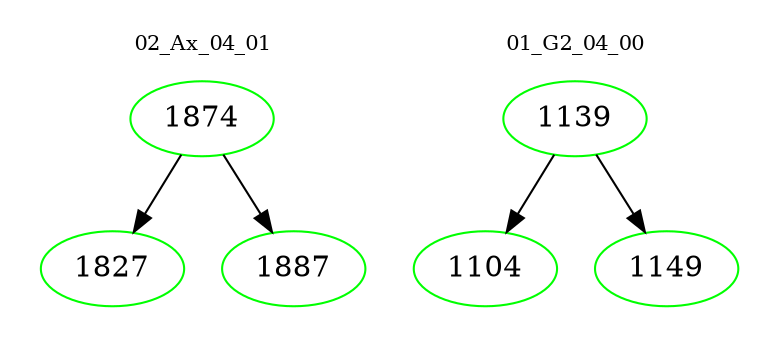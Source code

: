 digraph{
subgraph cluster_0 {
color = white
label = "02_Ax_04_01";
fontsize=10;
T0_1874 [label="1874", color="green"]
T0_1874 -> T0_1827 [color="black"]
T0_1827 [label="1827", color="green"]
T0_1874 -> T0_1887 [color="black"]
T0_1887 [label="1887", color="green"]
}
subgraph cluster_1 {
color = white
label = "01_G2_04_00";
fontsize=10;
T1_1139 [label="1139", color="green"]
T1_1139 -> T1_1104 [color="black"]
T1_1104 [label="1104", color="green"]
T1_1139 -> T1_1149 [color="black"]
T1_1149 [label="1149", color="green"]
}
}
